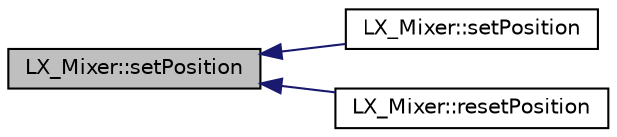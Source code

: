 digraph "LX_Mixer::setPosition"
{
  edge [fontname="Helvetica",fontsize="10",labelfontname="Helvetica",labelfontsize="10"];
  node [fontname="Helvetica",fontsize="10",shape=record];
  rankdir="LR";
  Node1 [label="LX_Mixer::setPosition",height=0.2,width=0.4,color="black", fillcolor="grey75", style="filled" fontcolor="black"];
  Node1 -> Node2 [dir="back",color="midnightblue",fontsize="10",style="solid",fontname="Helvetica"];
  Node2 [label="LX_Mixer::setPosition",height=0.2,width=0.4,color="black", fillcolor="white", style="filled",URL="$class_l_x___mixer.html#af240aafd0225f3c59eb041980f1d0e17"];
  Node1 -> Node3 [dir="back",color="midnightblue",fontsize="10",style="solid",fontname="Helvetica"];
  Node3 [label="LX_Mixer::resetPosition",height=0.2,width=0.4,color="black", fillcolor="white", style="filled",URL="$class_l_x___mixer.html#a1da2f9a87ae486da6b406d87aaf7919a"];
}
